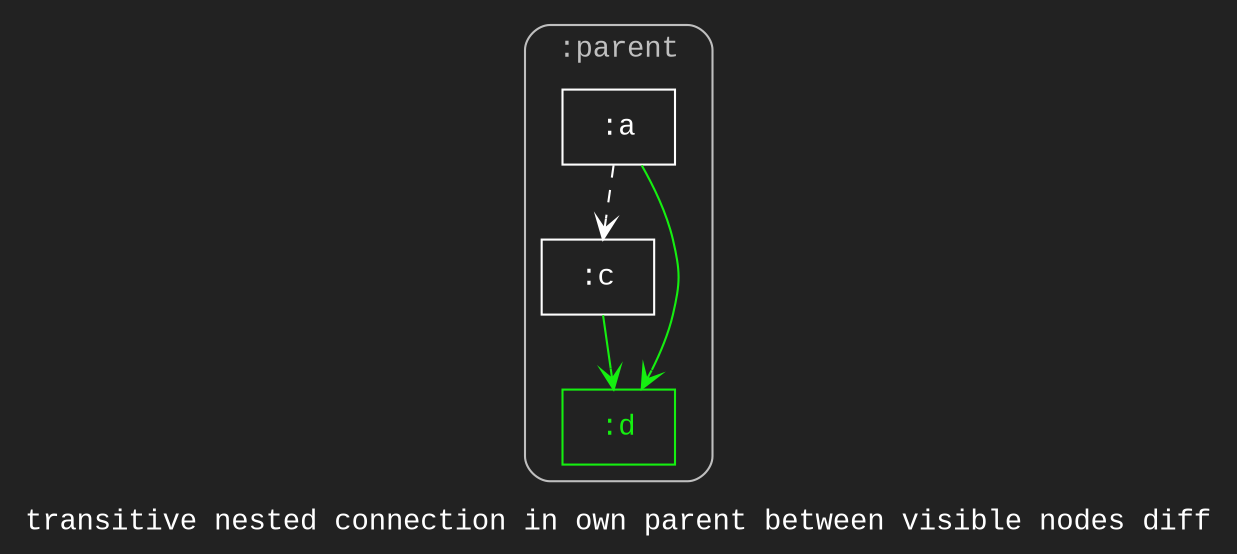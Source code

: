 digraph D {
    tooltip="transitive nested connection in own parent between visible nodes diff";
    label="transitive nested connection in own parent between visible nodes diff";
    bgcolor="#222222";
    fontcolor="#ffffff";
    fontname="Courier New";
    
    subgraph cluster_node1 { /* :parent */
        label=":parent";
        style="rounded";
        fontname="Courier New";
        color="#bfbfbf";
        fontcolor="#bfbfbf";
        tooltip=":parent";
        
        node2 [color="#ffffff",fontcolor="#ffffff",fontname="Courier New",shape="rectangle",tooltip=":parent:a",label=":a"]
        node3 [color="#ffffff",fontcolor="#ffffff",fontname="Courier New",shape="rectangle",tooltip=":parent:c",label=":c"]
        node4 [color="#15ef10",fontcolor="#15ef10",fontname="Courier New",shape="rectangle",tooltip=":parent:d",label=":d"]
    }
    
    node2 -> node3 [arrowhead="vee",color="#ffffff",style="dashed",tooltip=":parent:a\n   ->\n:parent:c",]
    node2 -> node4 [arrowhead="vee",color="#15ef10",tooltip=":parent:a\n   ->\n:parent:d",]
    node3 -> node4 [arrowhead="vee",color="#15ef10",tooltip=":parent:c\n   ->\n:parent:d",]
}
